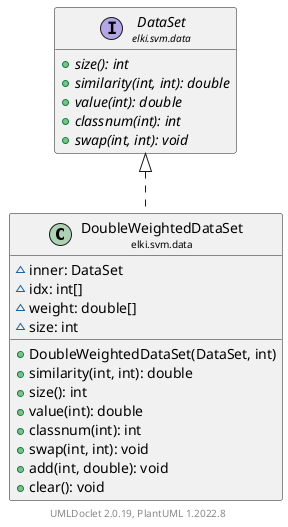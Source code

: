 @startuml
    remove .*\.(Instance|Par|Parameterizer|Factory)$
    set namespaceSeparator none
    hide empty fields
    hide empty methods

    class "<size:14>DoubleWeightedDataSet\n<size:10>elki.svm.data" as elki.svm.data.DoubleWeightedDataSet [[DoubleWeightedDataSet.html]] {
        ~inner: DataSet
        ~idx: int[]
        ~weight: double[]
        ~size: int
        +DoubleWeightedDataSet(DataSet, int)
        +similarity(int, int): double
        +size(): int
        +value(int): double
        +classnum(int): int
        +swap(int, int): void
        +add(int, double): void
        +clear(): void
    }

    interface "<size:14>DataSet\n<size:10>elki.svm.data" as elki.svm.data.DataSet [[DataSet.html]] {
        {abstract} +size(): int
        {abstract} +similarity(int, int): double
        {abstract} +value(int): double
        {abstract} +classnum(int): int
        {abstract} +swap(int, int): void
    }

    elki.svm.data.DataSet <|.. elki.svm.data.DoubleWeightedDataSet

    center footer UMLDoclet 2.0.19, PlantUML 1.2022.8
@enduml
